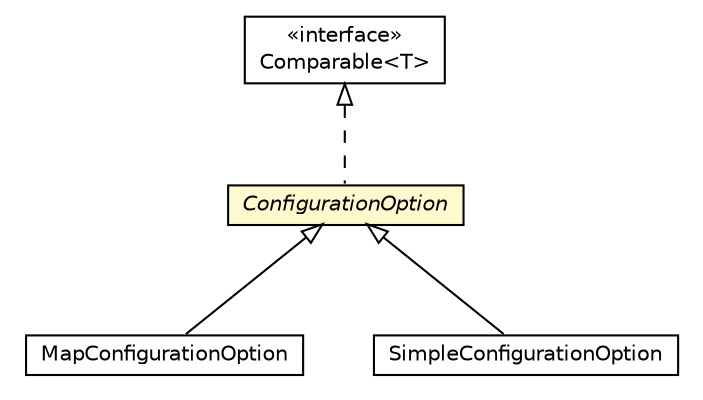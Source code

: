 #!/usr/local/bin/dot
#
# Class diagram 
# Generated by UMLGraph version R5_6-24-gf6e263 (http://www.umlgraph.org/)
#

digraph G {
	edge [fontname="Helvetica",fontsize=10,labelfontname="Helvetica",labelfontsize=10];
	node [fontname="Helvetica",fontsize=10,shape=plaintext];
	nodesep=0.25;
	ranksep=0.5;
	// org.universAAL.ucc.configuration.model.MapConfigurationOption
	c3010308 [label=<<table title="org.universAAL.ucc.configuration.model.MapConfigurationOption" border="0" cellborder="1" cellspacing="0" cellpadding="2" port="p" href="./MapConfigurationOption.html">
		<tr><td><table border="0" cellspacing="0" cellpadding="1">
<tr><td align="center" balign="center"> MapConfigurationOption </td></tr>
		</table></td></tr>
		</table>>, URL="./MapConfigurationOption.html", fontname="Helvetica", fontcolor="black", fontsize=10.0];
	// org.universAAL.ucc.configuration.model.SimpleConfigurationOption
	c3010309 [label=<<table title="org.universAAL.ucc.configuration.model.SimpleConfigurationOption" border="0" cellborder="1" cellspacing="0" cellpadding="2" port="p" href="./SimpleConfigurationOption.html">
		<tr><td><table border="0" cellspacing="0" cellpadding="1">
<tr><td align="center" balign="center"> SimpleConfigurationOption </td></tr>
		</table></td></tr>
		</table>>, URL="./SimpleConfigurationOption.html", fontname="Helvetica", fontcolor="black", fontsize=10.0];
	// org.universAAL.ucc.configuration.model.ConfigurationOption
	c3010313 [label=<<table title="org.universAAL.ucc.configuration.model.ConfigurationOption" border="0" cellborder="1" cellspacing="0" cellpadding="2" port="p" bgcolor="lemonChiffon" href="./ConfigurationOption.html">
		<tr><td><table border="0" cellspacing="0" cellpadding="1">
<tr><td align="center" balign="center"><font face="Helvetica-Oblique"> ConfigurationOption </font></td></tr>
		</table></td></tr>
		</table>>, URL="./ConfigurationOption.html", fontname="Helvetica", fontcolor="black", fontsize=10.0];
	//org.universAAL.ucc.configuration.model.MapConfigurationOption extends org.universAAL.ucc.configuration.model.ConfigurationOption
	c3010313:p -> c3010308:p [dir=back,arrowtail=empty];
	//org.universAAL.ucc.configuration.model.SimpleConfigurationOption extends org.universAAL.ucc.configuration.model.ConfigurationOption
	c3010313:p -> c3010309:p [dir=back,arrowtail=empty];
	//org.universAAL.ucc.configuration.model.ConfigurationOption implements java.lang.Comparable<T>
	c3010446:p -> c3010313:p [dir=back,arrowtail=empty,style=dashed];
	// java.lang.Comparable<T>
	c3010446 [label=<<table title="java.lang.Comparable" border="0" cellborder="1" cellspacing="0" cellpadding="2" port="p" href="http://java.sun.com/j2se/1.4.2/docs/api/java/lang/Comparable.html">
		<tr><td><table border="0" cellspacing="0" cellpadding="1">
<tr><td align="center" balign="center"> &#171;interface&#187; </td></tr>
<tr><td align="center" balign="center"> Comparable&lt;T&gt; </td></tr>
		</table></td></tr>
		</table>>, URL="http://java.sun.com/j2se/1.4.2/docs/api/java/lang/Comparable.html", fontname="Helvetica", fontcolor="black", fontsize=10.0];
}

